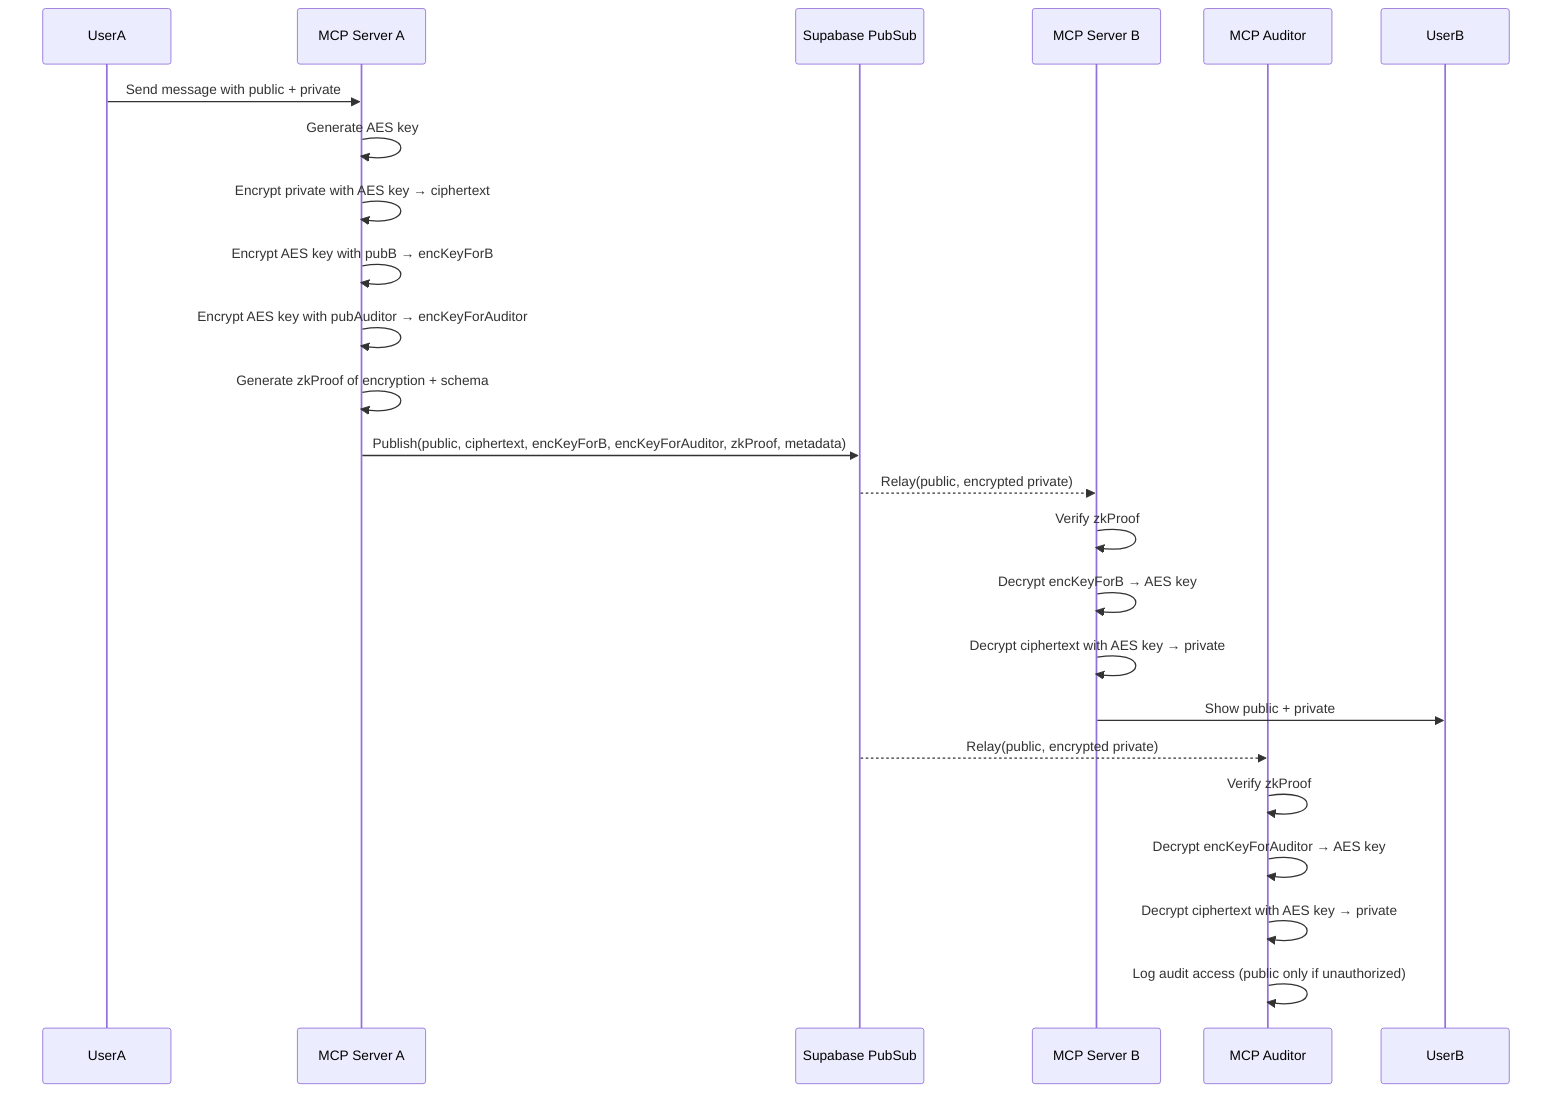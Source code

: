 sequenceDiagram
    participant UserA
    participant MCP_A as MCP Server A
    participant Supabase as Supabase PubSub
    participant MCP_B as MCP Server B
    participant MCP_Auditor as MCP Auditor
    participant UserB

    UserA->>MCP_A: Send message with public + private
    MCP_A->>MCP_A: Generate AES key
    MCP_A->>MCP_A: Encrypt private with AES key → ciphertext
    MCP_A->>MCP_A: Encrypt AES key with pubB → encKeyForB
    MCP_A->>MCP_A: Encrypt AES key with pubAuditor → encKeyForAuditor
    MCP_A->>MCP_A: Generate zkProof of encryption + schema
    MCP_A->>Supabase: Publish(public, ciphertext, encKeyForB, encKeyForAuditor, zkProof, metadata)

    Supabase-->>MCP_B: Relay(public, encrypted private)
    MCP_B->>MCP_B: Verify zkProof
    MCP_B->>MCP_B: Decrypt encKeyForB → AES key
    MCP_B->>MCP_B: Decrypt ciphertext with AES key → private
    MCP_B->>UserB: Show public + private

    Supabase-->>MCP_Auditor: Relay(public, encrypted private)
    MCP_Auditor->>MCP_Auditor: Verify zkProof
    MCP_Auditor->>MCP_Auditor: Decrypt encKeyForAuditor → AES key
    MCP_Auditor->>MCP_Auditor: Decrypt ciphertext with AES key → private
    MCP_Auditor->>MCP_Auditor: Log audit access (public only if unauthorized)